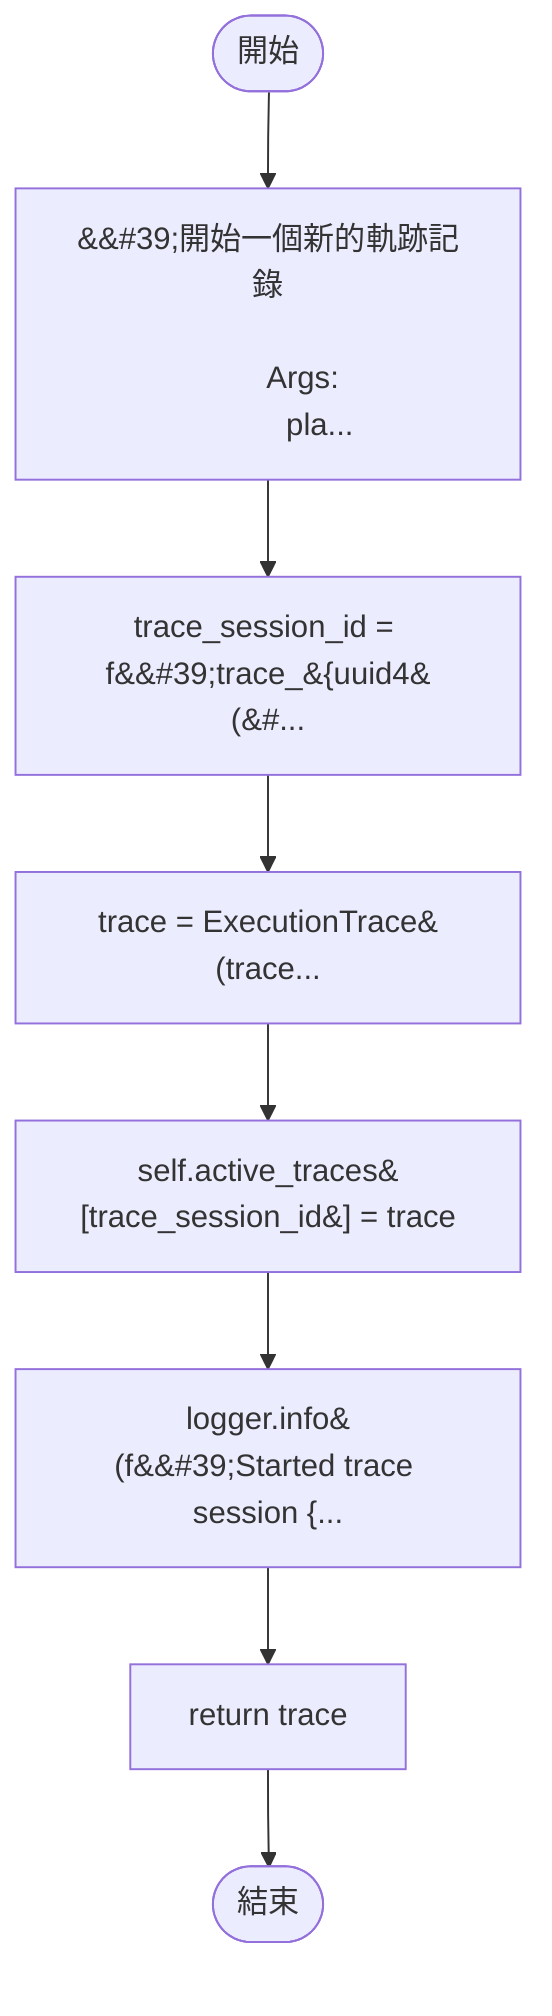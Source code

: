 flowchart TB
    n1([開始])
    n2([結束])
    n3[&amp;&#35;39;開始一個新的軌跡記錄\n\n        Args:\n            pla...]
    n4[trace_session_id = f&amp;&#35;39;trace_&#123;uuid4&#40;&#...]
    n5[trace = ExecutionTrace&#40;trace...]
    n6[self.active_traces&#91;trace_session_id&#93; = trace]
    n7[logger.info&#40;f&amp;&#35;39;Started trace session &#123...]
    n8[return trace]
    n1 --> n3
    n3 --> n4
    n4 --> n5
    n5 --> n6
    n6 --> n7
    n7 --> n8
    n8 --> n2
